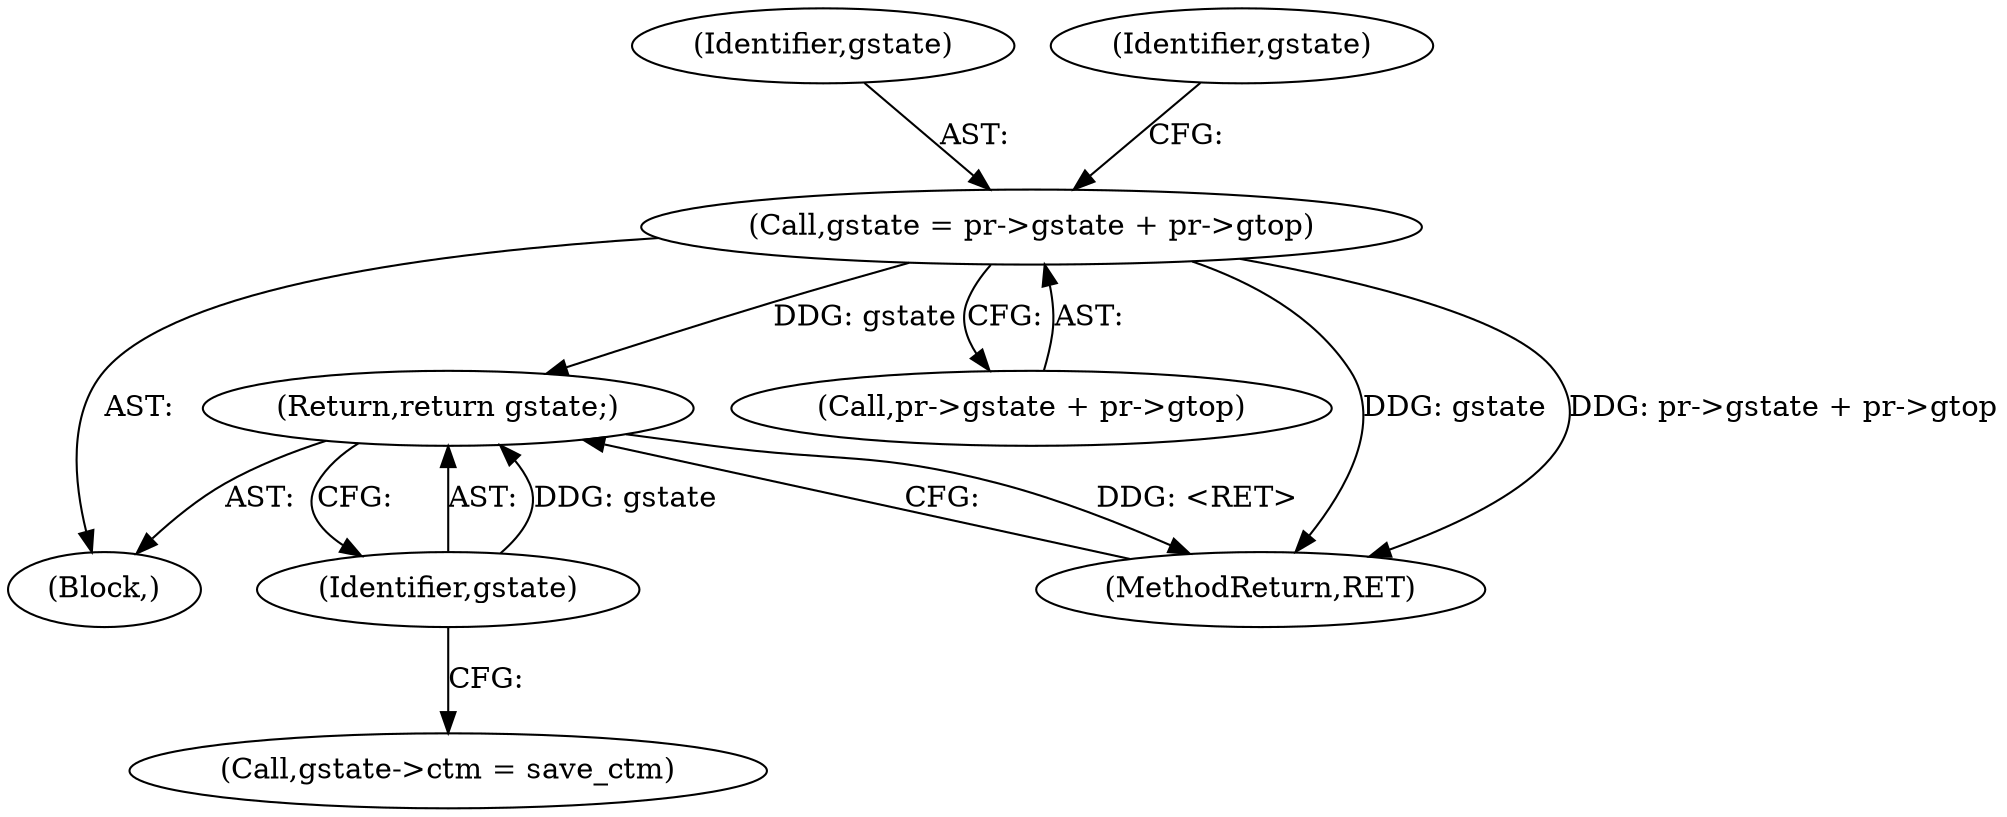 digraph "0_ghostscript_4dcc6affe04368461310a21238f7e1871a752a05@pointer" {
"1000295" [label="(Return,return gstate;)"];
"1000296" [label="(Identifier,gstate)"];
"1000281" [label="(Call,gstate = pr->gstate + pr->gtop)"];
"1000296" [label="(Identifier,gstate)"];
"1000282" [label="(Identifier,gstate)"];
"1000106" [label="(Block,)"];
"1000281" [label="(Call,gstate = pr->gstate + pr->gtop)"];
"1000283" [label="(Call,pr->gstate + pr->gtop)"];
"1000295" [label="(Return,return gstate;)"];
"1000290" [label="(Call,gstate->ctm = save_ctm)"];
"1000297" [label="(MethodReturn,RET)"];
"1000292" [label="(Identifier,gstate)"];
"1000295" -> "1000106"  [label="AST: "];
"1000295" -> "1000296"  [label="CFG: "];
"1000296" -> "1000295"  [label="AST: "];
"1000297" -> "1000295"  [label="CFG: "];
"1000295" -> "1000297"  [label="DDG: <RET>"];
"1000296" -> "1000295"  [label="DDG: gstate"];
"1000281" -> "1000295"  [label="DDG: gstate"];
"1000296" -> "1000290"  [label="CFG: "];
"1000281" -> "1000106"  [label="AST: "];
"1000281" -> "1000283"  [label="CFG: "];
"1000282" -> "1000281"  [label="AST: "];
"1000283" -> "1000281"  [label="AST: "];
"1000292" -> "1000281"  [label="CFG: "];
"1000281" -> "1000297"  [label="DDG: gstate"];
"1000281" -> "1000297"  [label="DDG: pr->gstate + pr->gtop"];
}
